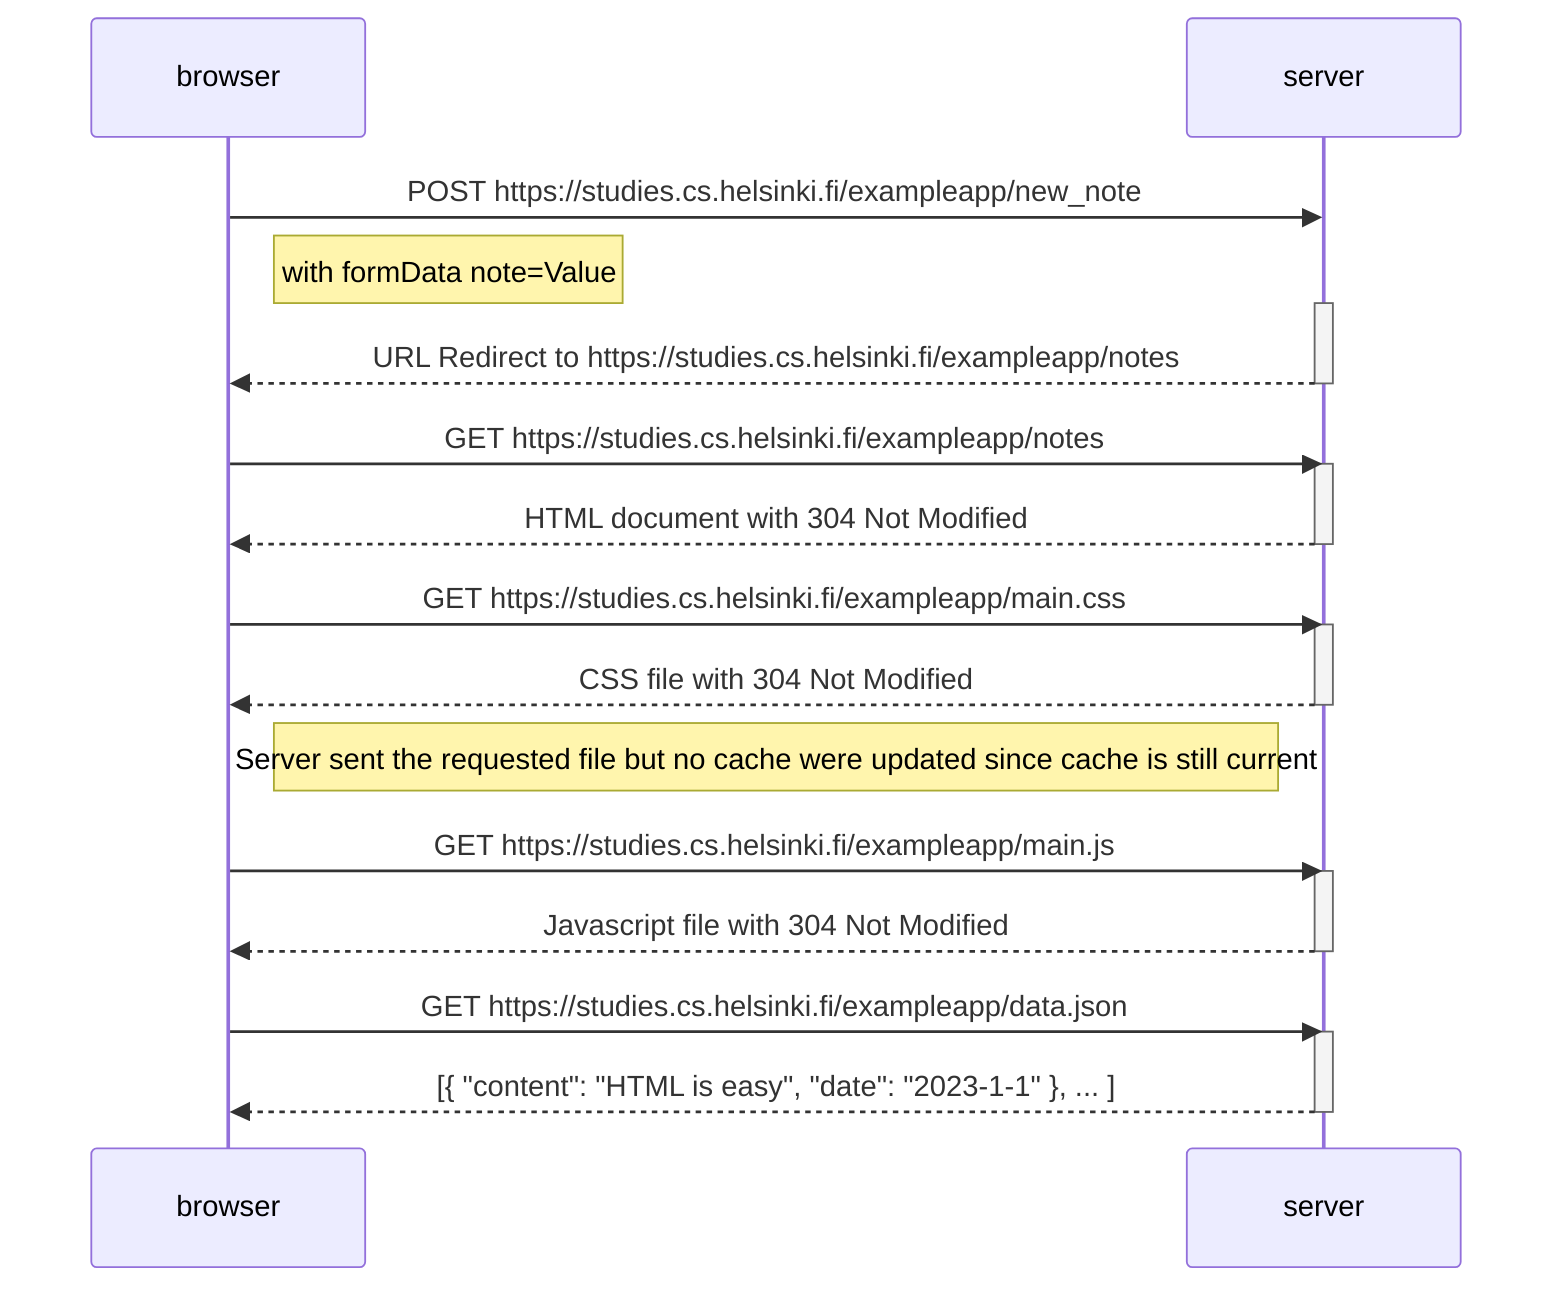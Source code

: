 sequenceDiagram
    participant browser
    participant server

    browser->>server: POST https://studies.cs.helsinki.fi/exampleapp/new_note
    note right of browser: with formData note=Value
    activate server
    server-->>browser: URL Redirect to https://studies.cs.helsinki.fi/exampleapp/notes

    deactivate server

    browser->>server: GET https://studies.cs.helsinki.fi/exampleapp/notes
    activate server
    server-->>browser: HTML document with 304 Not Modified
    deactivate server

    browser->>server: GET https://studies.cs.helsinki.fi/exampleapp/main.css
    activate server
    server-->>browser: CSS file with 304 Not Modified
    deactivate server
    note left of server: Server sent the requested file but no cache were updated since cache is still current

    browser->>server: GET https://studies.cs.helsinki.fi/exampleapp/main.js
    activate server
    server-->>browser: Javascript file with 304 Not Modified
    deactivate server


    browser->>server: GET https://studies.cs.helsinki.fi/exampleapp/data.json
    activate server
    server-->>browser: [{ "content": "HTML is easy", "date": "2023-1-1" }, ... ]
    deactivate server